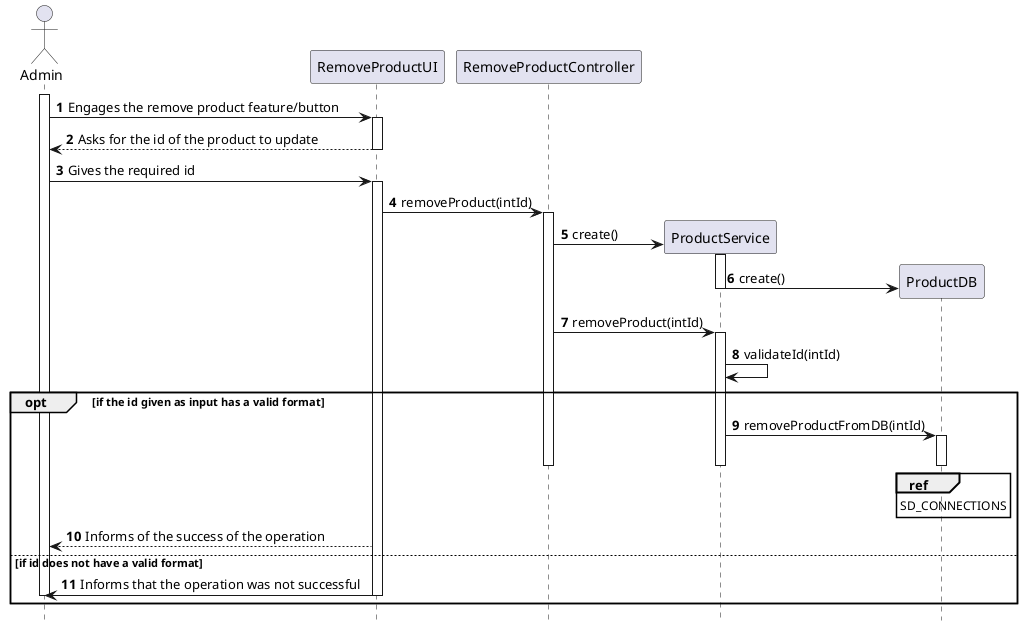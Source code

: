 @startuml
autonumber
hide footbox

actor "Admin" as U

participant "RemoveProductUI" as UI
participant "RemoveProductController" as CTRL
participant "ProductService" as SER
participant "ProductDB" as DB

activate U
U -> UI : Engages the remove product feature/button
activate UI
UI --> U : Asks for the id of the product to update
deactivate UI
U -> UI : Gives the required id
activate UI
UI -> CTRL : removeProduct(intId)
activate CTRL
CTRL -> SER** : create()
activate SER
SER -> DB** : create()
deactivate SER
CTRL -> SER : removeProduct(intId)
activate SER
SER -> SER : validateId(intId)
opt if the id given as input has a valid format
SER -> DB : removeProductFromDB(intId)
activate DB
deactivate DB
ref over DB
SD_CONNECTIONS
end ref
deactivate SER
deactivate CTRL
deactivate CTRL
UI --> U : Informs of the success of the operation
else if id does not have a valid format
UI -> U : Informs that the operation was not successful
deactivate UI
deactivate U
end opt

@enduml